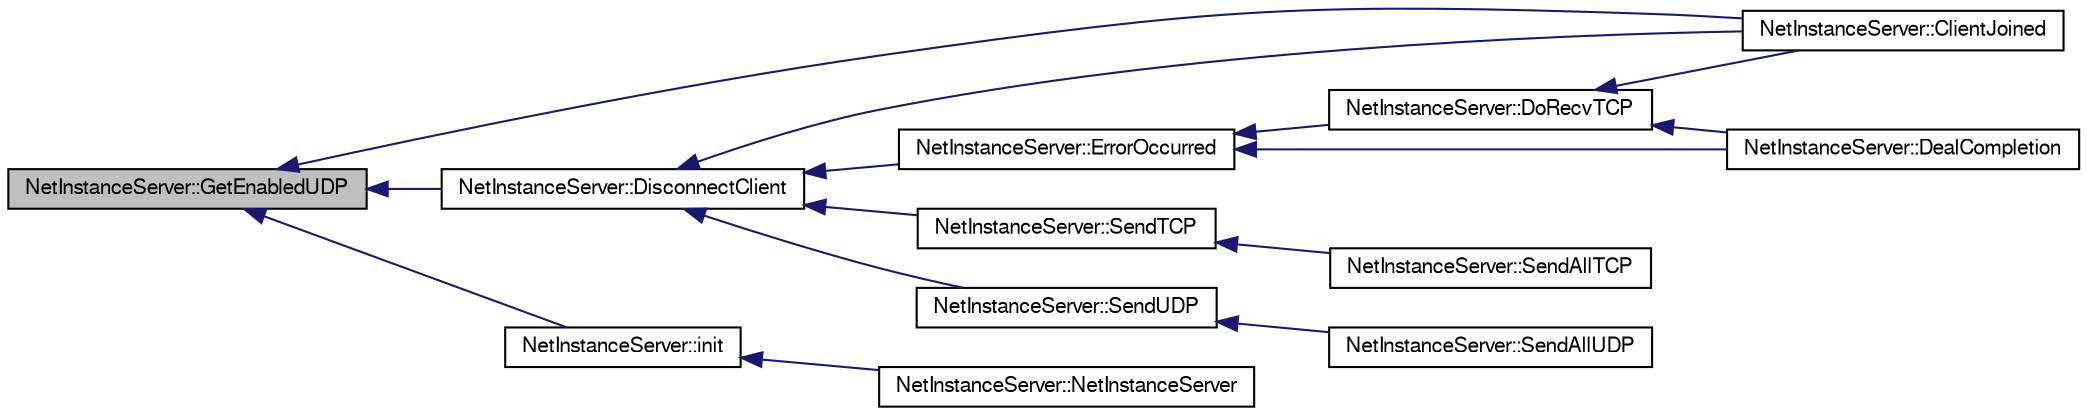 digraph G
{
  edge [fontname="FreeSans",fontsize="10",labelfontname="FreeSans",labelfontsize="10"];
  node [fontname="FreeSans",fontsize="10",shape=record];
  rankdir=LR;
  Node1 [label="NetInstanceServer::GetEnabledUDP",height=0.2,width=0.4,color="black", fillcolor="grey75", style="filled" fontcolor="black"];
  Node1 -> Node2 [dir=back,color="midnightblue",fontsize="10",style="solid"];
  Node2 [label="NetInstanceServer::ClientJoined",height=0.2,width=0.4,color="black", fillcolor="white", style="filled",URL="$class_net_instance_server.html#ae60d538ba4e1f31b8ae955be2ab6168e"];
  Node1 -> Node3 [dir=back,color="midnightblue",fontsize="10",style="solid"];
  Node3 [label="NetInstanceServer::DisconnectClient",height=0.2,width=0.4,color="black", fillcolor="white", style="filled",URL="$class_net_instance_server.html#a829d4b9f650dee1bab95b492fd712d76"];
  Node3 -> Node2 [dir=back,color="midnightblue",fontsize="10",style="solid"];
  Node3 -> Node4 [dir=back,color="midnightblue",fontsize="10",style="solid"];
  Node4 [label="NetInstanceServer::ErrorOccurred",height=0.2,width=0.4,color="black", fillcolor="white", style="filled",URL="$class_net_instance_server.html#a8ac63460d0caceb3d682156a68af5750"];
  Node4 -> Node5 [dir=back,color="midnightblue",fontsize="10",style="solid"];
  Node5 [label="NetInstanceServer::DealCompletion",height=0.2,width=0.4,color="black", fillcolor="white", style="filled",URL="$class_net_instance_server.html#ab4c3cb083bd951db393538c811d6e4bd"];
  Node4 -> Node6 [dir=back,color="midnightblue",fontsize="10",style="solid"];
  Node6 [label="NetInstanceServer::DoRecvTCP",height=0.2,width=0.4,color="black", fillcolor="white", style="filled",URL="$class_net_instance_server.html#a2081ea66b6d11cece73244bc71608e7a"];
  Node6 -> Node2 [dir=back,color="midnightblue",fontsize="10",style="solid"];
  Node6 -> Node5 [dir=back,color="midnightblue",fontsize="10",style="solid"];
  Node3 -> Node7 [dir=back,color="midnightblue",fontsize="10",style="solid"];
  Node7 [label="NetInstanceServer::SendTCP",height=0.2,width=0.4,color="black", fillcolor="white", style="filled",URL="$class_net_instance_server.html#a55852acdfb0b846a1855fec81b9c987b"];
  Node7 -> Node8 [dir=back,color="midnightblue",fontsize="10",style="solid"];
  Node8 [label="NetInstanceServer::SendAllTCP",height=0.2,width=0.4,color="black", fillcolor="white", style="filled",URL="$class_net_instance_server.html#ae506c49343433af84b2a714d2f3355b1"];
  Node3 -> Node9 [dir=back,color="midnightblue",fontsize="10",style="solid"];
  Node9 [label="NetInstanceServer::SendUDP",height=0.2,width=0.4,color="black", fillcolor="white", style="filled",URL="$class_net_instance_server.html#a600040cc42f832f39fd2e69a24dd5835"];
  Node9 -> Node10 [dir=back,color="midnightblue",fontsize="10",style="solid"];
  Node10 [label="NetInstanceServer::SendAllUDP",height=0.2,width=0.4,color="black", fillcolor="white", style="filled",URL="$class_net_instance_server.html#a33ab5a54c2b8d4c28dcf79373b5188c9"];
  Node1 -> Node11 [dir=back,color="midnightblue",fontsize="10",style="solid"];
  Node11 [label="NetInstanceServer::init",height=0.2,width=0.4,color="black", fillcolor="white", style="filled",URL="$class_net_instance_server.html#aec1cb62dd80e73771a00d0f7a0ad47ba"];
  Node11 -> Node12 [dir=back,color="midnightblue",fontsize="10",style="solid"];
  Node12 [label="NetInstanceServer::NetInstanceServer",height=0.2,width=0.4,color="black", fillcolor="white", style="filled",URL="$class_net_instance_server.html#afb65fda21c651d12b0027c0c7be3de6a"];
}
